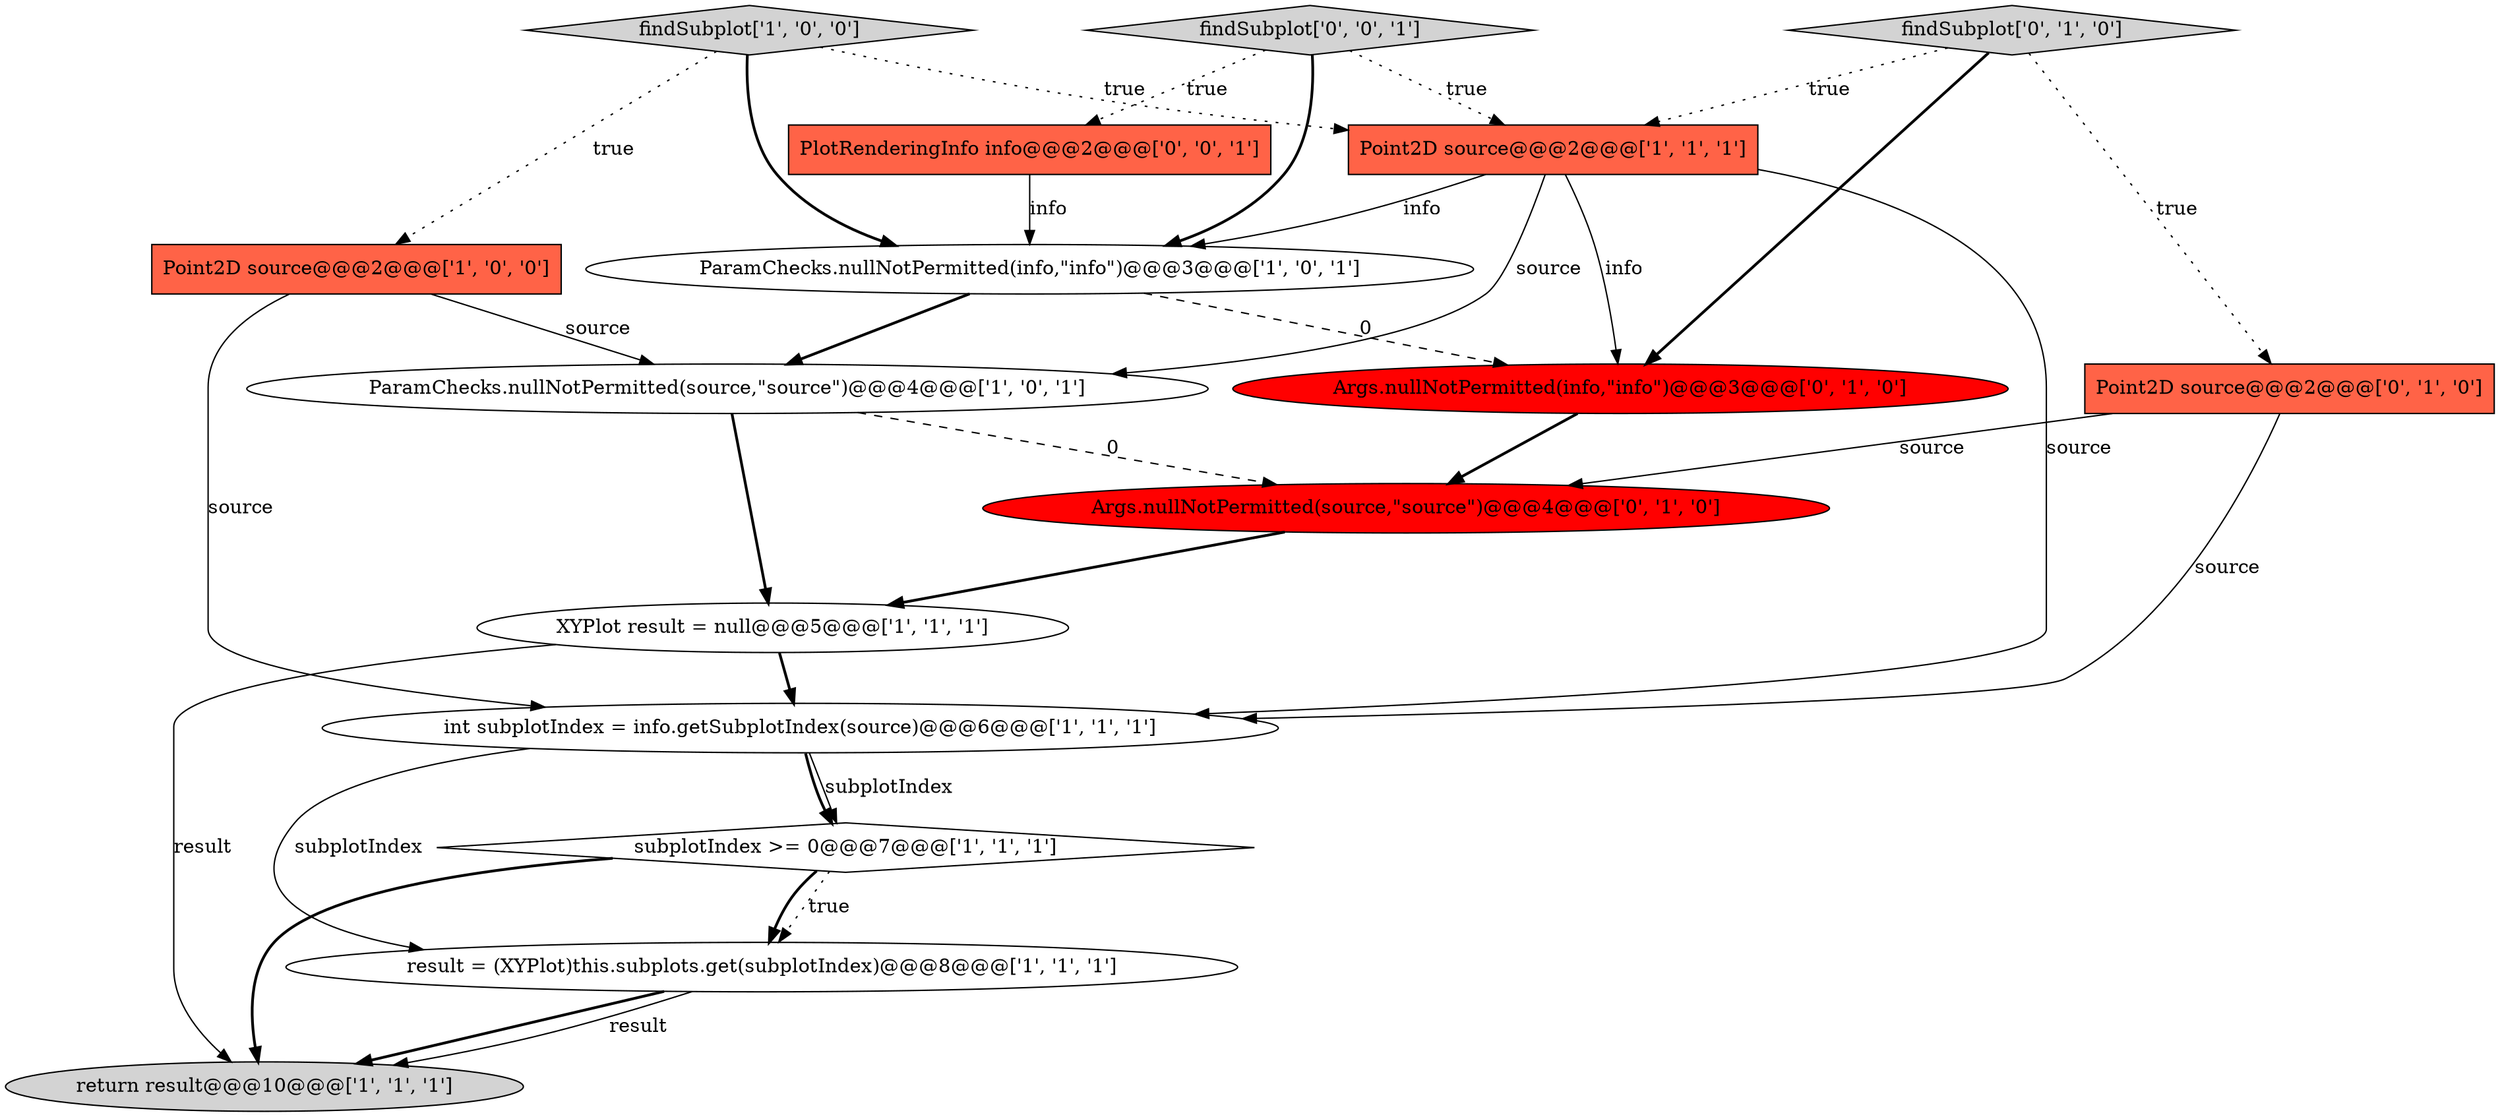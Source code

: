 digraph {
4 [style = filled, label = "ParamChecks.nullNotPermitted(source,\"source\")@@@4@@@['1', '0', '1']", fillcolor = white, shape = ellipse image = "AAA0AAABBB1BBB"];
10 [style = filled, label = "Point2D source@@@2@@@['0', '1', '0']", fillcolor = tomato, shape = box image = "AAA0AAABBB2BBB"];
8 [style = filled, label = "int subplotIndex = info.getSubplotIndex(source)@@@6@@@['1', '1', '1']", fillcolor = white, shape = ellipse image = "AAA0AAABBB1BBB"];
11 [style = filled, label = "Args.nullNotPermitted(info,\"info\")@@@3@@@['0', '1', '0']", fillcolor = red, shape = ellipse image = "AAA1AAABBB2BBB"];
2 [style = filled, label = "return result@@@10@@@['1', '1', '1']", fillcolor = lightgray, shape = ellipse image = "AAA0AAABBB1BBB"];
15 [style = filled, label = "findSubplot['0', '0', '1']", fillcolor = lightgray, shape = diamond image = "AAA0AAABBB3BBB"];
12 [style = filled, label = "Args.nullNotPermitted(source,\"source\")@@@4@@@['0', '1', '0']", fillcolor = red, shape = ellipse image = "AAA1AAABBB2BBB"];
6 [style = filled, label = "result = (XYPlot)this.subplots.get(subplotIndex)@@@8@@@['1', '1', '1']", fillcolor = white, shape = ellipse image = "AAA0AAABBB1BBB"];
7 [style = filled, label = "subplotIndex >= 0@@@7@@@['1', '1', '1']", fillcolor = white, shape = diamond image = "AAA0AAABBB1BBB"];
0 [style = filled, label = "ParamChecks.nullNotPermitted(info,\"info\")@@@3@@@['1', '0', '1']", fillcolor = white, shape = ellipse image = "AAA0AAABBB1BBB"];
5 [style = filled, label = "XYPlot result = null@@@5@@@['1', '1', '1']", fillcolor = white, shape = ellipse image = "AAA0AAABBB1BBB"];
9 [style = filled, label = "findSubplot['1', '0', '0']", fillcolor = lightgray, shape = diamond image = "AAA0AAABBB1BBB"];
13 [style = filled, label = "findSubplot['0', '1', '0']", fillcolor = lightgray, shape = diamond image = "AAA0AAABBB2BBB"];
14 [style = filled, label = "PlotRenderingInfo info@@@2@@@['0', '0', '1']", fillcolor = tomato, shape = box image = "AAA0AAABBB3BBB"];
1 [style = filled, label = "Point2D source@@@2@@@['1', '0', '0']", fillcolor = tomato, shape = box image = "AAA0AAABBB1BBB"];
3 [style = filled, label = "Point2D source@@@2@@@['1', '1', '1']", fillcolor = tomato, shape = box image = "AAA0AAABBB1BBB"];
5->8 [style = bold, label=""];
7->6 [style = dotted, label="true"];
1->4 [style = solid, label="source"];
14->0 [style = solid, label="info"];
9->0 [style = bold, label=""];
12->5 [style = bold, label=""];
13->3 [style = dotted, label="true"];
5->2 [style = solid, label="result"];
8->6 [style = solid, label="subplotIndex"];
10->12 [style = solid, label="source"];
11->12 [style = bold, label=""];
0->11 [style = dashed, label="0"];
15->14 [style = dotted, label="true"];
13->10 [style = dotted, label="true"];
3->11 [style = solid, label="info"];
13->11 [style = bold, label=""];
8->7 [style = bold, label=""];
4->12 [style = dashed, label="0"];
6->2 [style = bold, label=""];
15->3 [style = dotted, label="true"];
1->8 [style = solid, label="source"];
3->0 [style = solid, label="info"];
10->8 [style = solid, label="source"];
0->4 [style = bold, label=""];
3->8 [style = solid, label="source"];
7->2 [style = bold, label=""];
15->0 [style = bold, label=""];
8->7 [style = solid, label="subplotIndex"];
7->6 [style = bold, label=""];
9->1 [style = dotted, label="true"];
4->5 [style = bold, label=""];
9->3 [style = dotted, label="true"];
6->2 [style = solid, label="result"];
3->4 [style = solid, label="source"];
}
